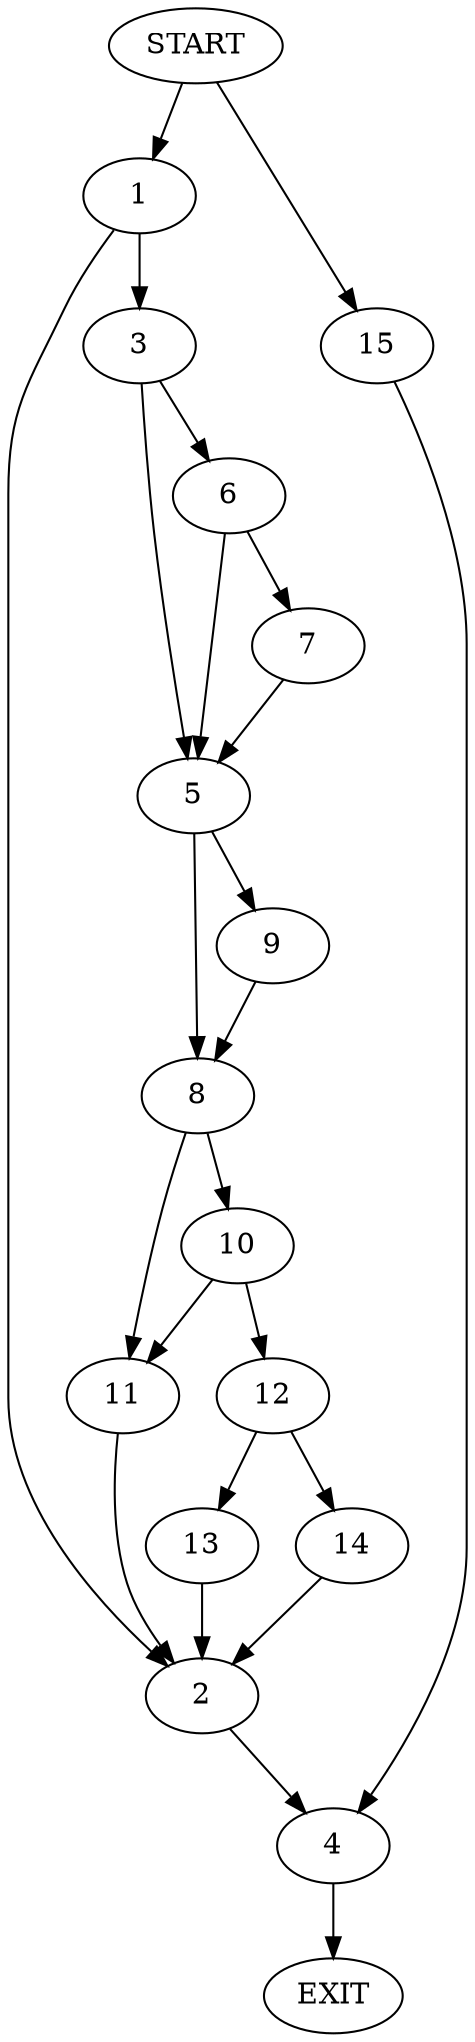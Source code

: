 digraph {
0 [label="START"]
16 [label="EXIT"]
0 -> 1
1 -> 2
1 -> 3
2 -> 4
3 -> 5
3 -> 6
6 -> 5
6 -> 7
5 -> 8
5 -> 9
7 -> 5
8 -> 10
8 -> 11
9 -> 8
10 -> 11
10 -> 12
11 -> 2
12 -> 13
12 -> 14
14 -> 2
13 -> 2
4 -> 16
0 -> 15
15 -> 4
}
